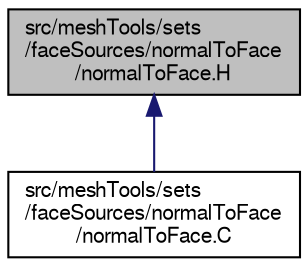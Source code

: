 digraph "src/meshTools/sets/faceSources/normalToFace/normalToFace.H"
{
  bgcolor="transparent";
  edge [fontname="FreeSans",fontsize="10",labelfontname="FreeSans",labelfontsize="10"];
  node [fontname="FreeSans",fontsize="10",shape=record];
  Node1 [label="src/meshTools/sets\l/faceSources/normalToFace\l/normalToFace.H",height=0.2,width=0.4,color="black", fillcolor="grey75", style="filled" fontcolor="black"];
  Node1 -> Node2 [dir="back",color="midnightblue",fontsize="10",style="solid",fontname="FreeSans"];
  Node2 [label="src/meshTools/sets\l/faceSources/normalToFace\l/normalToFace.C",height=0.2,width=0.4,color="black",URL="$a06956.html"];
}
